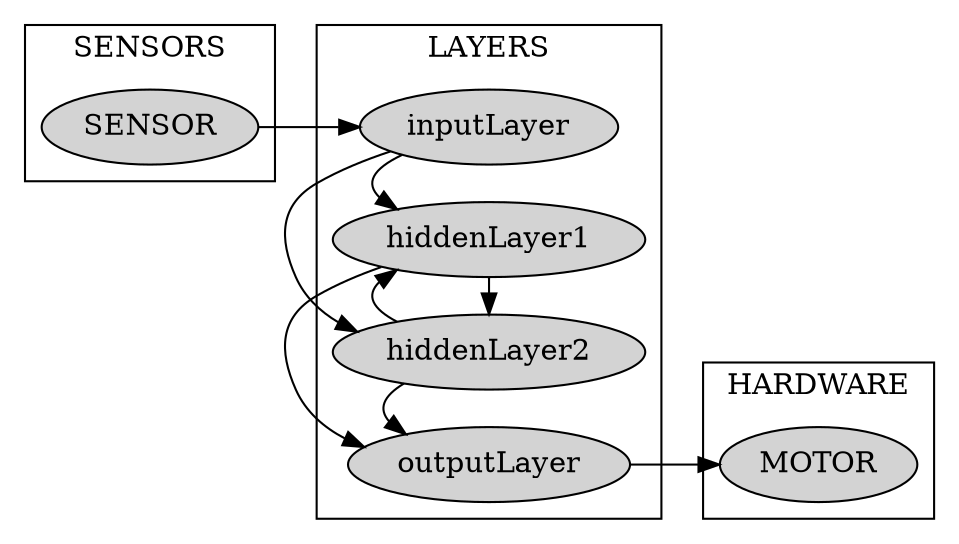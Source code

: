 digraph ANN {
	graph [newrank=true rankdir=LR]
	subgraph cluster_2 {
		node [style=filled]
		color=black label=SENSORS
		SENSOR
	}
	subgraph cluster_1 {
		graph [rankdir=TD]
		node [style=filled]
		color=black label=LAYERS rank=same
		outputLayer -> hiddenLayer2 [style=invis]
		hiddenLayer2 -> hiddenLayer1 [style=invis]
		hiddenLayer1 -> inputLayer [style=invis]
		inputLayer -> hiddenLayer1 [constraint=false]
		inputLayer -> hiddenLayer2 [constraint=false]
		hiddenLayer1 -> hiddenLayer2 [constraint=false]
		hiddenLayer1 -> outputLayer [constraint=false]
		hiddenLayer2 -> hiddenLayer1 [constraint=false]
		hiddenLayer2 -> outputLayer [constraint=false]
	}
	subgraph cluster_0 {
		node [style=filled]
		color=black label=HARDWARE
		MOTOR
	}
	outputLayer -> MOTOR
	SENSOR -> inputLayer
}
